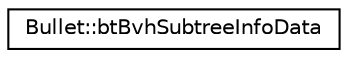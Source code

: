 digraph "Graphical Class Hierarchy"
{
  edge [fontname="Helvetica",fontsize="10",labelfontname="Helvetica",labelfontsize="10"];
  node [fontname="Helvetica",fontsize="10",shape=record];
  rankdir="LR";
  Node1 [label="Bullet::btBvhSubtreeInfoData",height=0.2,width=0.4,color="black", fillcolor="white", style="filled",URL="$class_bullet_1_1bt_bvh_subtree_info_data.html"];
}
